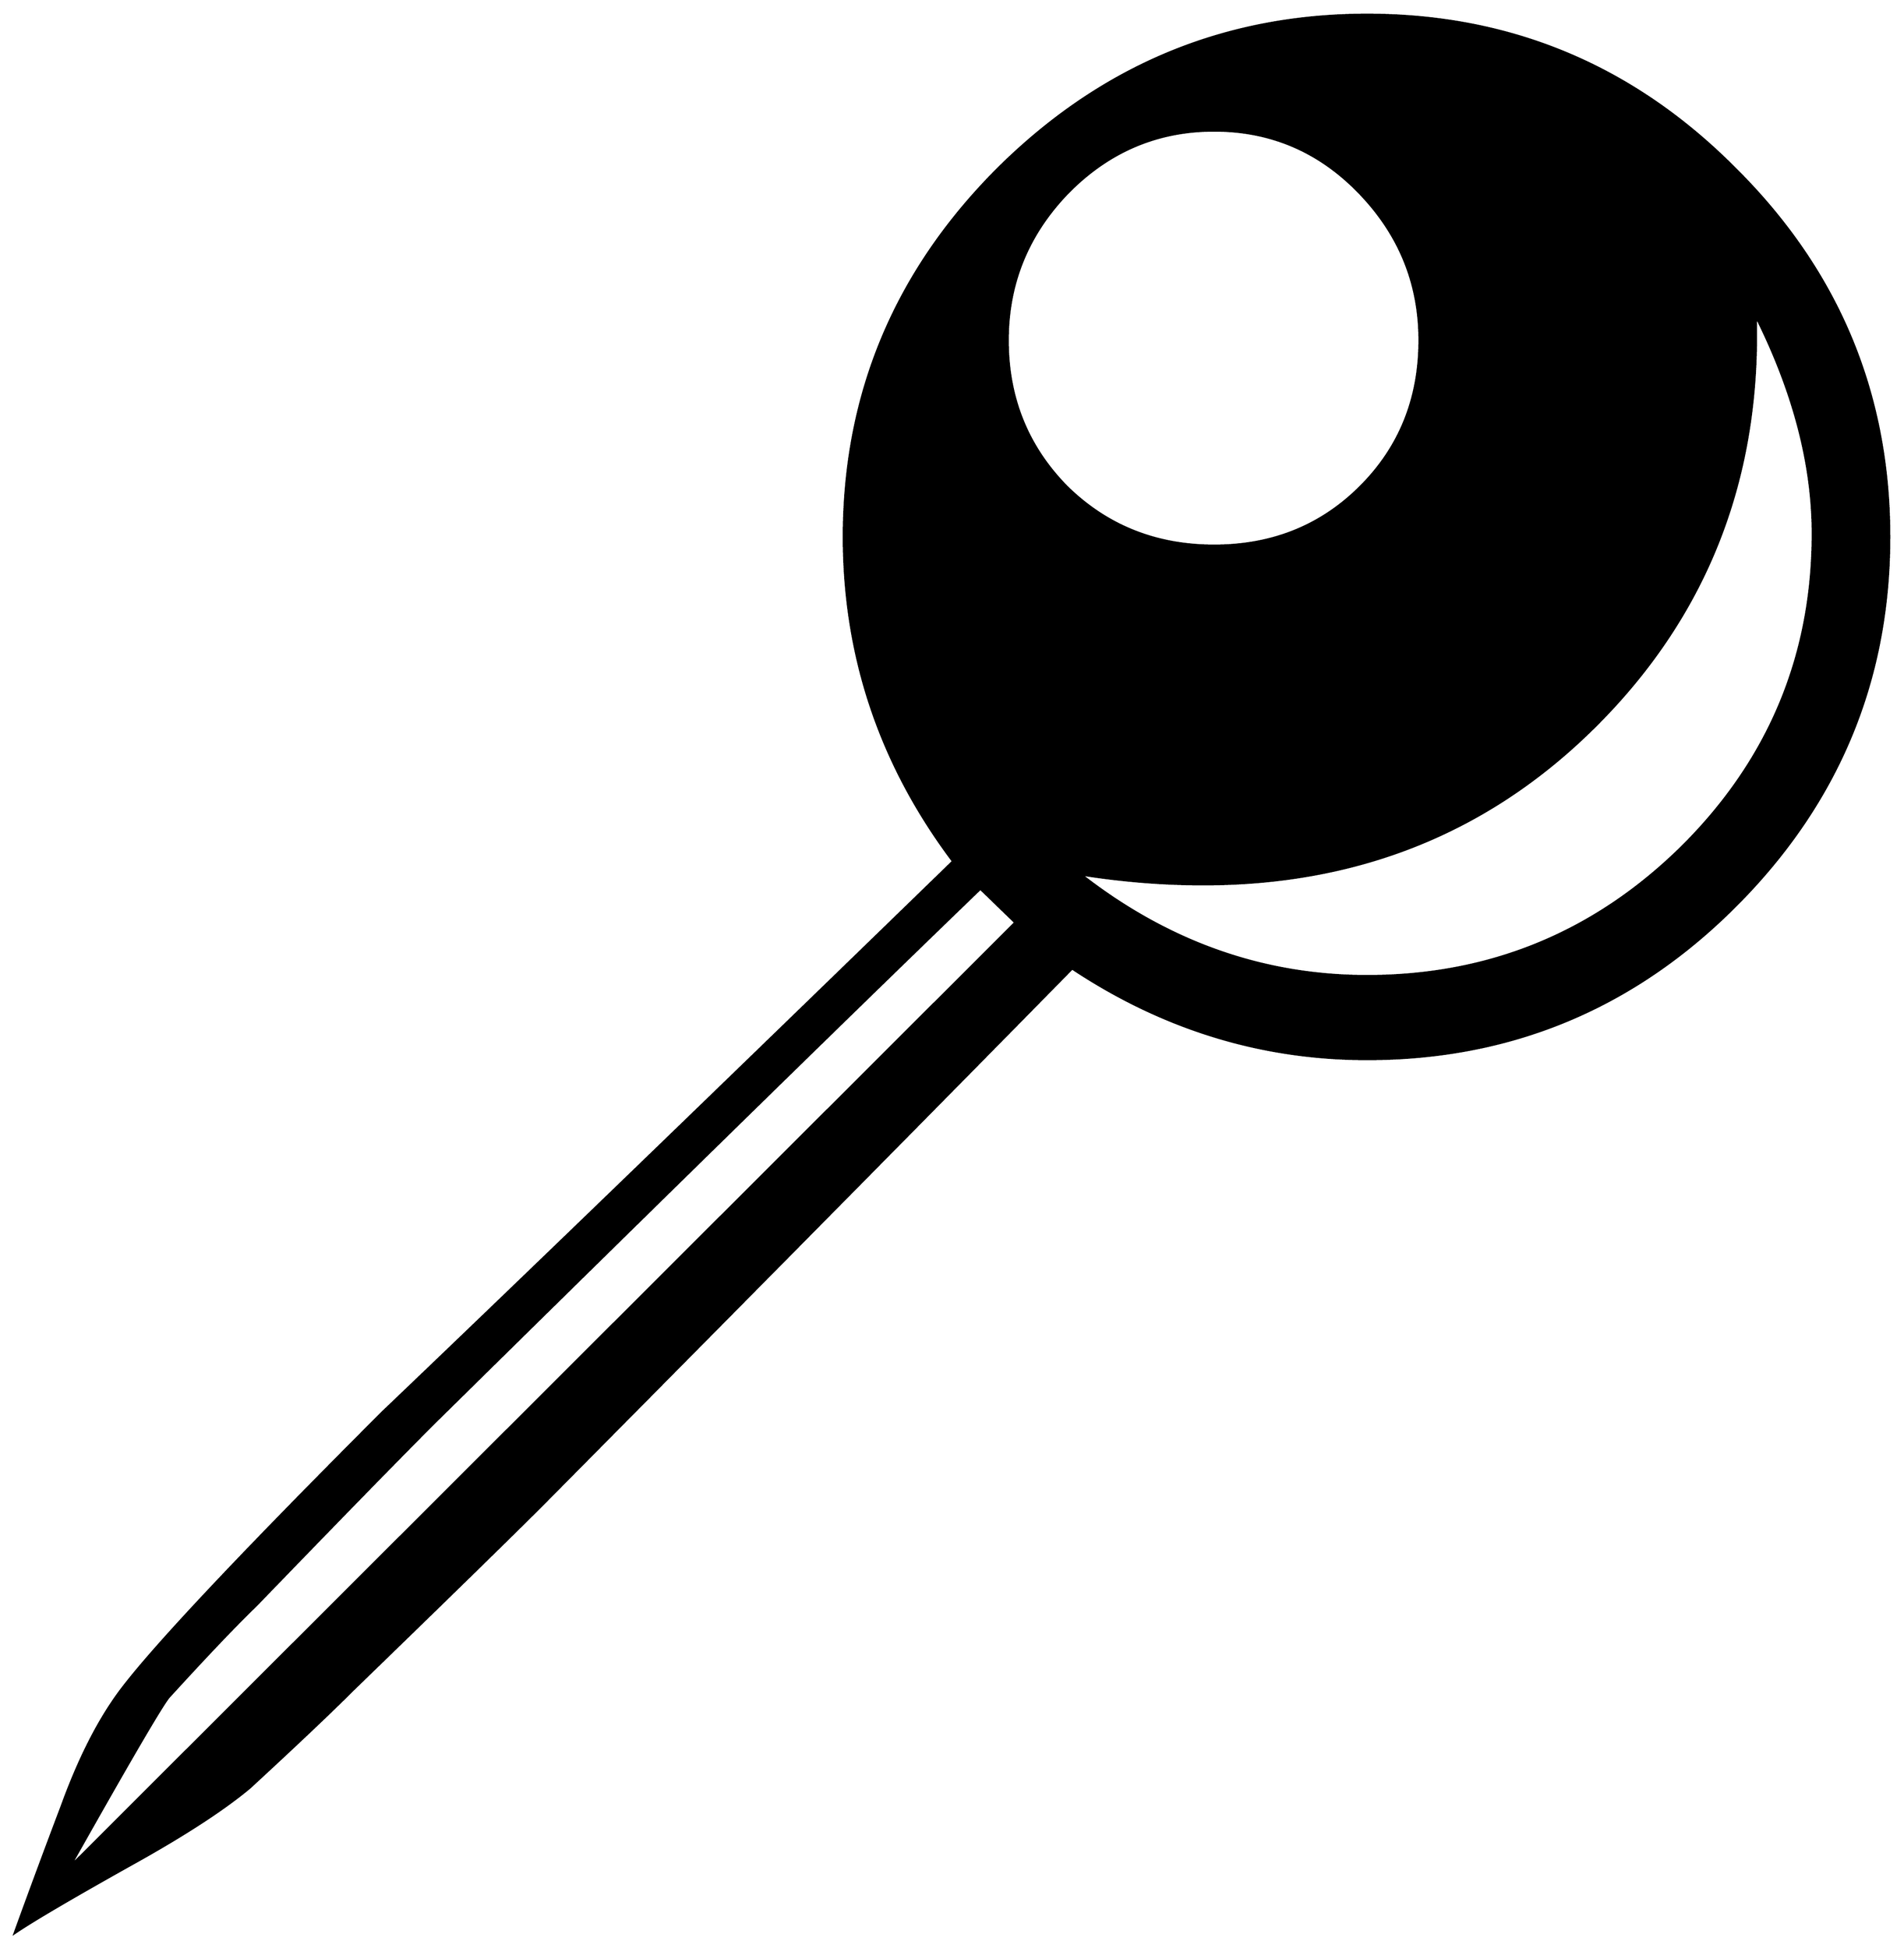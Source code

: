 


\begin{tikzpicture}[y=0.80pt, x=0.80pt, yscale=-1.0, xscale=1.0, inner sep=0pt, outer sep=0pt]
\begin{scope}[shift={(100.0,1714.0)},nonzero rule]
  \path[draw=.,fill=.,line width=1.600pt] (1798.0,-990.0) ..
    controls (1798.0,-858.667) and (1751.0,-746.0) ..
    (1657.0,-652.0) .. controls (1563.667,-558.667) and
    (1451.333,-512.0) .. (1320.0,-512.0) .. controls
    (1223.333,-512.0) and (1133.333,-539.667) .. (1050.0,-595.0) ..
    controls (942.667,-485.667) and (781.0,-322.0) .. (565.0,-104.0)
    .. controls (536.333,-75.333) and (478.667,-19.0) .. (392.0,65.0)
    .. controls (371.333,85.667) and (339.667,115.667) .. (297.0,155.0)
    .. controls (273.0,175.0) and (237.667,198.0) .. (191.0,224.0)
    .. controls (135.0,255.333) and (98.667,276.667) .. (82.0,288.0)
    .. controls (96.0,249.333) and (110.333,210.667) .. (125.0,172.0)
    .. controls (141.667,126.0) and (160.667,89.333) .. (182.0,62.0)
    .. controls (214.0,20.667) and (293.0,-63.0) .. (419.0,-189.0)
    .. controls (535.667,-300.333) and (709.667,-468.333) ..
    (941.0,-693.0) .. controls (874.333,-781.667) and (841.0,-880.667)
    .. (841.0,-990.0) .. controls (841.0,-1120.667) and
    (888.0,-1233.0) .. (982.0,-1327.0) .. controls
    (1076.667,-1421.0) and (1189.333,-1468.0) .. (1320.0,-1468.0) ..
    controls (1451.333,-1468.0) and (1563.667,-1421.0) ..
    (1657.0,-1327.0) .. controls (1751.0,-1233.667) and
    (1798.0,-1121.333) .. (1798.0,-990.0) -- cycle(1368.0,-1170.0)
    .. controls (1368.0,-1222.0) and (1349.667,-1267.0) ..
    (1313.0,-1305.0) .. controls (1276.333,-1343.0) and
    (1232.0,-1362.0) .. (1180.0,-1362.0) .. controls
    (1128.0,-1362.0) and (1083.333,-1343.0) .. (1046.0,-1305.0) ..
    controls (1009.333,-1267.0) and (991.0,-1222.0) ..
    (991.0,-1170.0) .. controls (991.0,-1117.333) and
    (1009.0,-1072.667) .. (1045.0,-1036.0) .. controls
    (1081.667,-1000.0) and (1126.667,-982.0) .. (1180.0,-982.0) ..
    controls (1233.333,-982.0) and (1278.0,-1000.0) ..
    (1314.0,-1036.0) .. controls (1350.0,-1072.0) and
    (1368.0,-1116.667) .. (1368.0,-1170.0) -- cycle(1728.0,-993.0)
    .. controls (1728.0,-1056.333) and (1710.667,-1122.667) ..
    (1676.0,-1192.0) -- (1676.0,-1181.0) .. controls
    (1677.333,-1038.333) and (1629.0,-917.667) .. (1531.0,-819.0) ..
    controls (1433.667,-721.0) and (1313.333,-672.0) ..
    (1170.0,-672.0) .. controls (1133.333,-672.0) and
    (1096.0,-675.0) .. (1058.0,-681.0) .. controls
    (1137.333,-619.0) and (1224.667,-588.0) .. (1320.0,-588.0) ..
    controls (1432.0,-588.0) and (1528.0,-627.333) ..
    (1608.0,-706.0) .. controls (1688.0,-785.333) and
    (1728.0,-881.0) .. (1728.0,-993.0) -- cycle(998.0,-637.0) --
    (966.0,-668.0) .. controls (854.0,-560.0) and (687.333,-397.0)
    .. (466.0,-179.0) .. controls (433.333,-146.333) and
    (379.0,-90.667) .. (303.0,-12.0) .. controls (284.333,6.0) and
    (257.667,34.0) .. (223.0,72.0) .. controls (216.333,80.0) and
    (186.0,132.0) .. (132.0,228.0) -- (998.0,-637.0) -- cycle;
\end{scope}

\end{tikzpicture}

